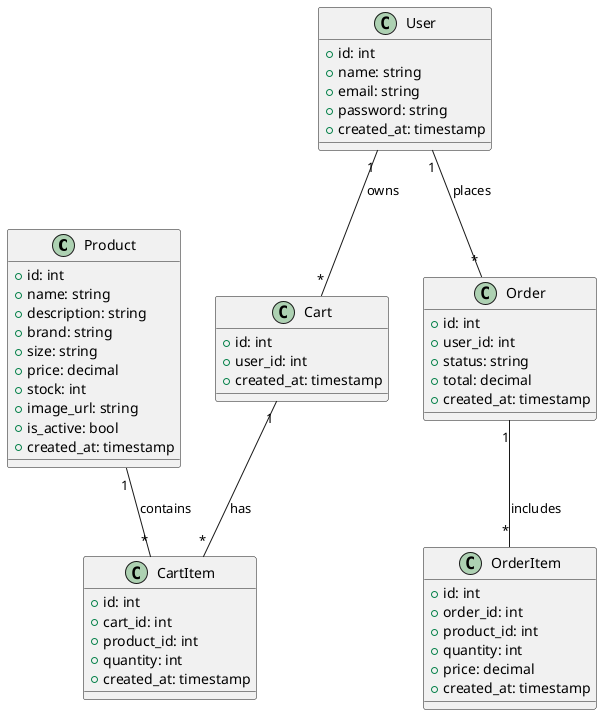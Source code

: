 @startuml
!define RECTANGLE_COLOR #ADD8E6
skinparam rectangle {
    BackgroundColor RECTANGLE_COLOR
    BorderColor black
    FontColor black
}

class Product {
    +id: int
    +name: string
    +description: string
    +brand: string
    +size: string
    +price: decimal
    +stock: int
    +image_url: string
    +is_active: bool
    +created_at: timestamp
}

class Cart {
    +id: int
    +user_id: int
    +created_at: timestamp
}

class CartItem {
    +id: int
    +cart_id: int
    +product_id: int
    +quantity: int
    +created_at: timestamp
}

class Order {
    +id: int
    +user_id: int
    +status: string
    +total: decimal
    +created_at: timestamp
}

class OrderItem {
    +id: int
    +order_id: int
    +product_id: int
    +quantity: int
    +price: decimal
    +created_at: timestamp
}

class User {
    +id: int
    +name: string
    +email: string
    +password: string
    +created_at: timestamp
}

Product "1" -- "*" CartItem : contains
Cart "1" -- "*" CartItem : has
Order "1" -- "*" OrderItem : includes
User "1" -- "*" Cart : owns
User "1" -- "*" Order : places
@enduml